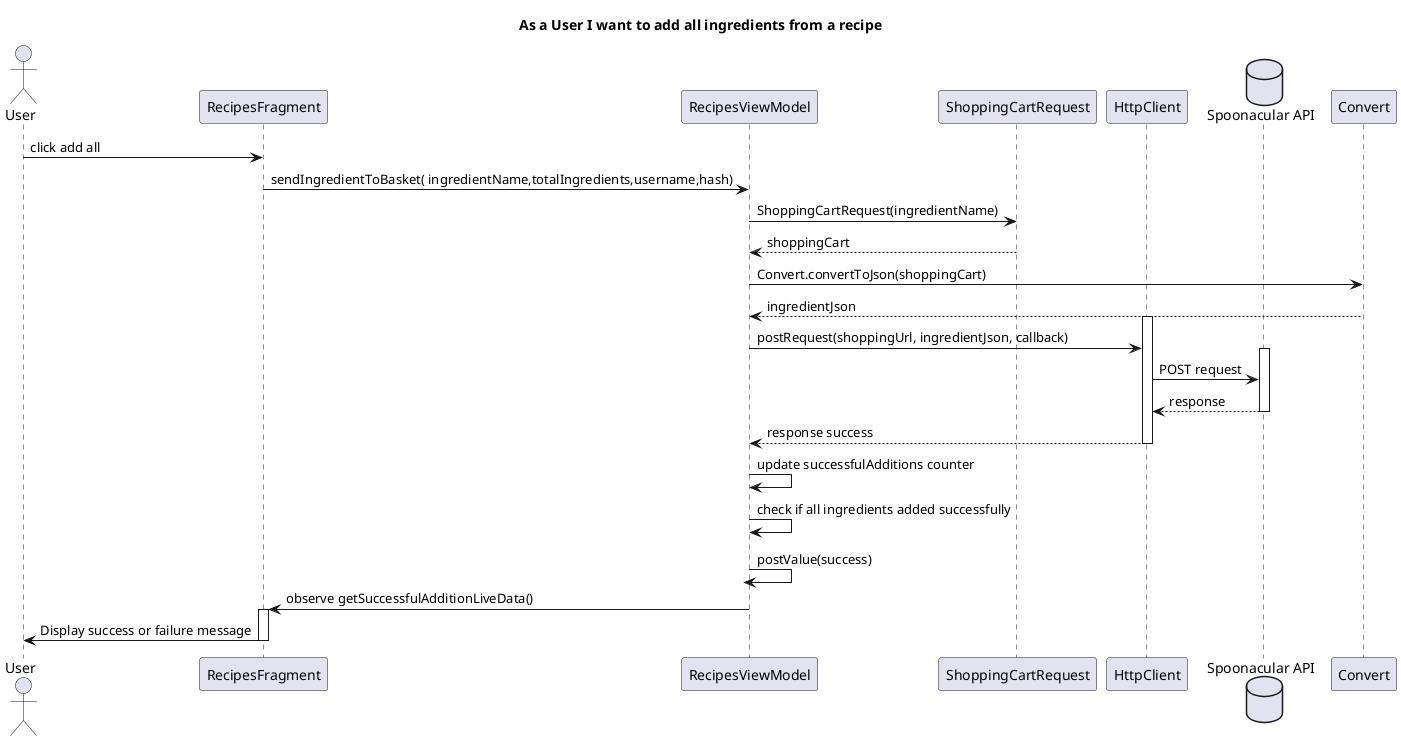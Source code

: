 @startuml
title As a User I want to add all ingredients from a recipe
actor User as User
participant "RecipesFragment" as GalleryFragment
participant "RecipesViewModel" as GalleryViewModel
participant "ShoppingCartRequest" as ShoppingCart
participant "HttpClient" as HttpClient
database "Spoonacular API" as Server
participant "Convert" as Convert

User -> GalleryFragment: click add all
GalleryFragment -> GalleryViewModel: sendIngredientToBasket( ingredientName,totalIngredients,username,hash)
GalleryViewModel->ShoppingCart:ShoppingCartRequest(ingredientName)
ShoppingCart-->GalleryViewModel: shoppingCart
GalleryViewModel->Convert:Convert.convertToJson(shoppingCart)
Convert-->GalleryViewModel:ingredientJson

activate HttpClient

GalleryViewModel -> HttpClient: postRequest(shoppingUrl, ingredientJson, callback)
activate Server

HttpClient->Server:POST request
Server-->"HttpClient":response

deactivate Server
HttpClient --> GalleryViewModel: response success
deactivate HttpClient
GalleryViewModel -> GalleryViewModel: update successfulAdditions counter
GalleryViewModel -> GalleryViewModel: check if all ingredients added successfully
GalleryViewModel -> GalleryViewModel: postValue(success)
deactivate GalleryViewModel
GalleryViewModel -> GalleryFragment: observe getSuccessfulAdditionLiveData()
activate GalleryFragment
GalleryFragment -> User: Display success or failure message
deactivate GalleryFragment

@enduml
